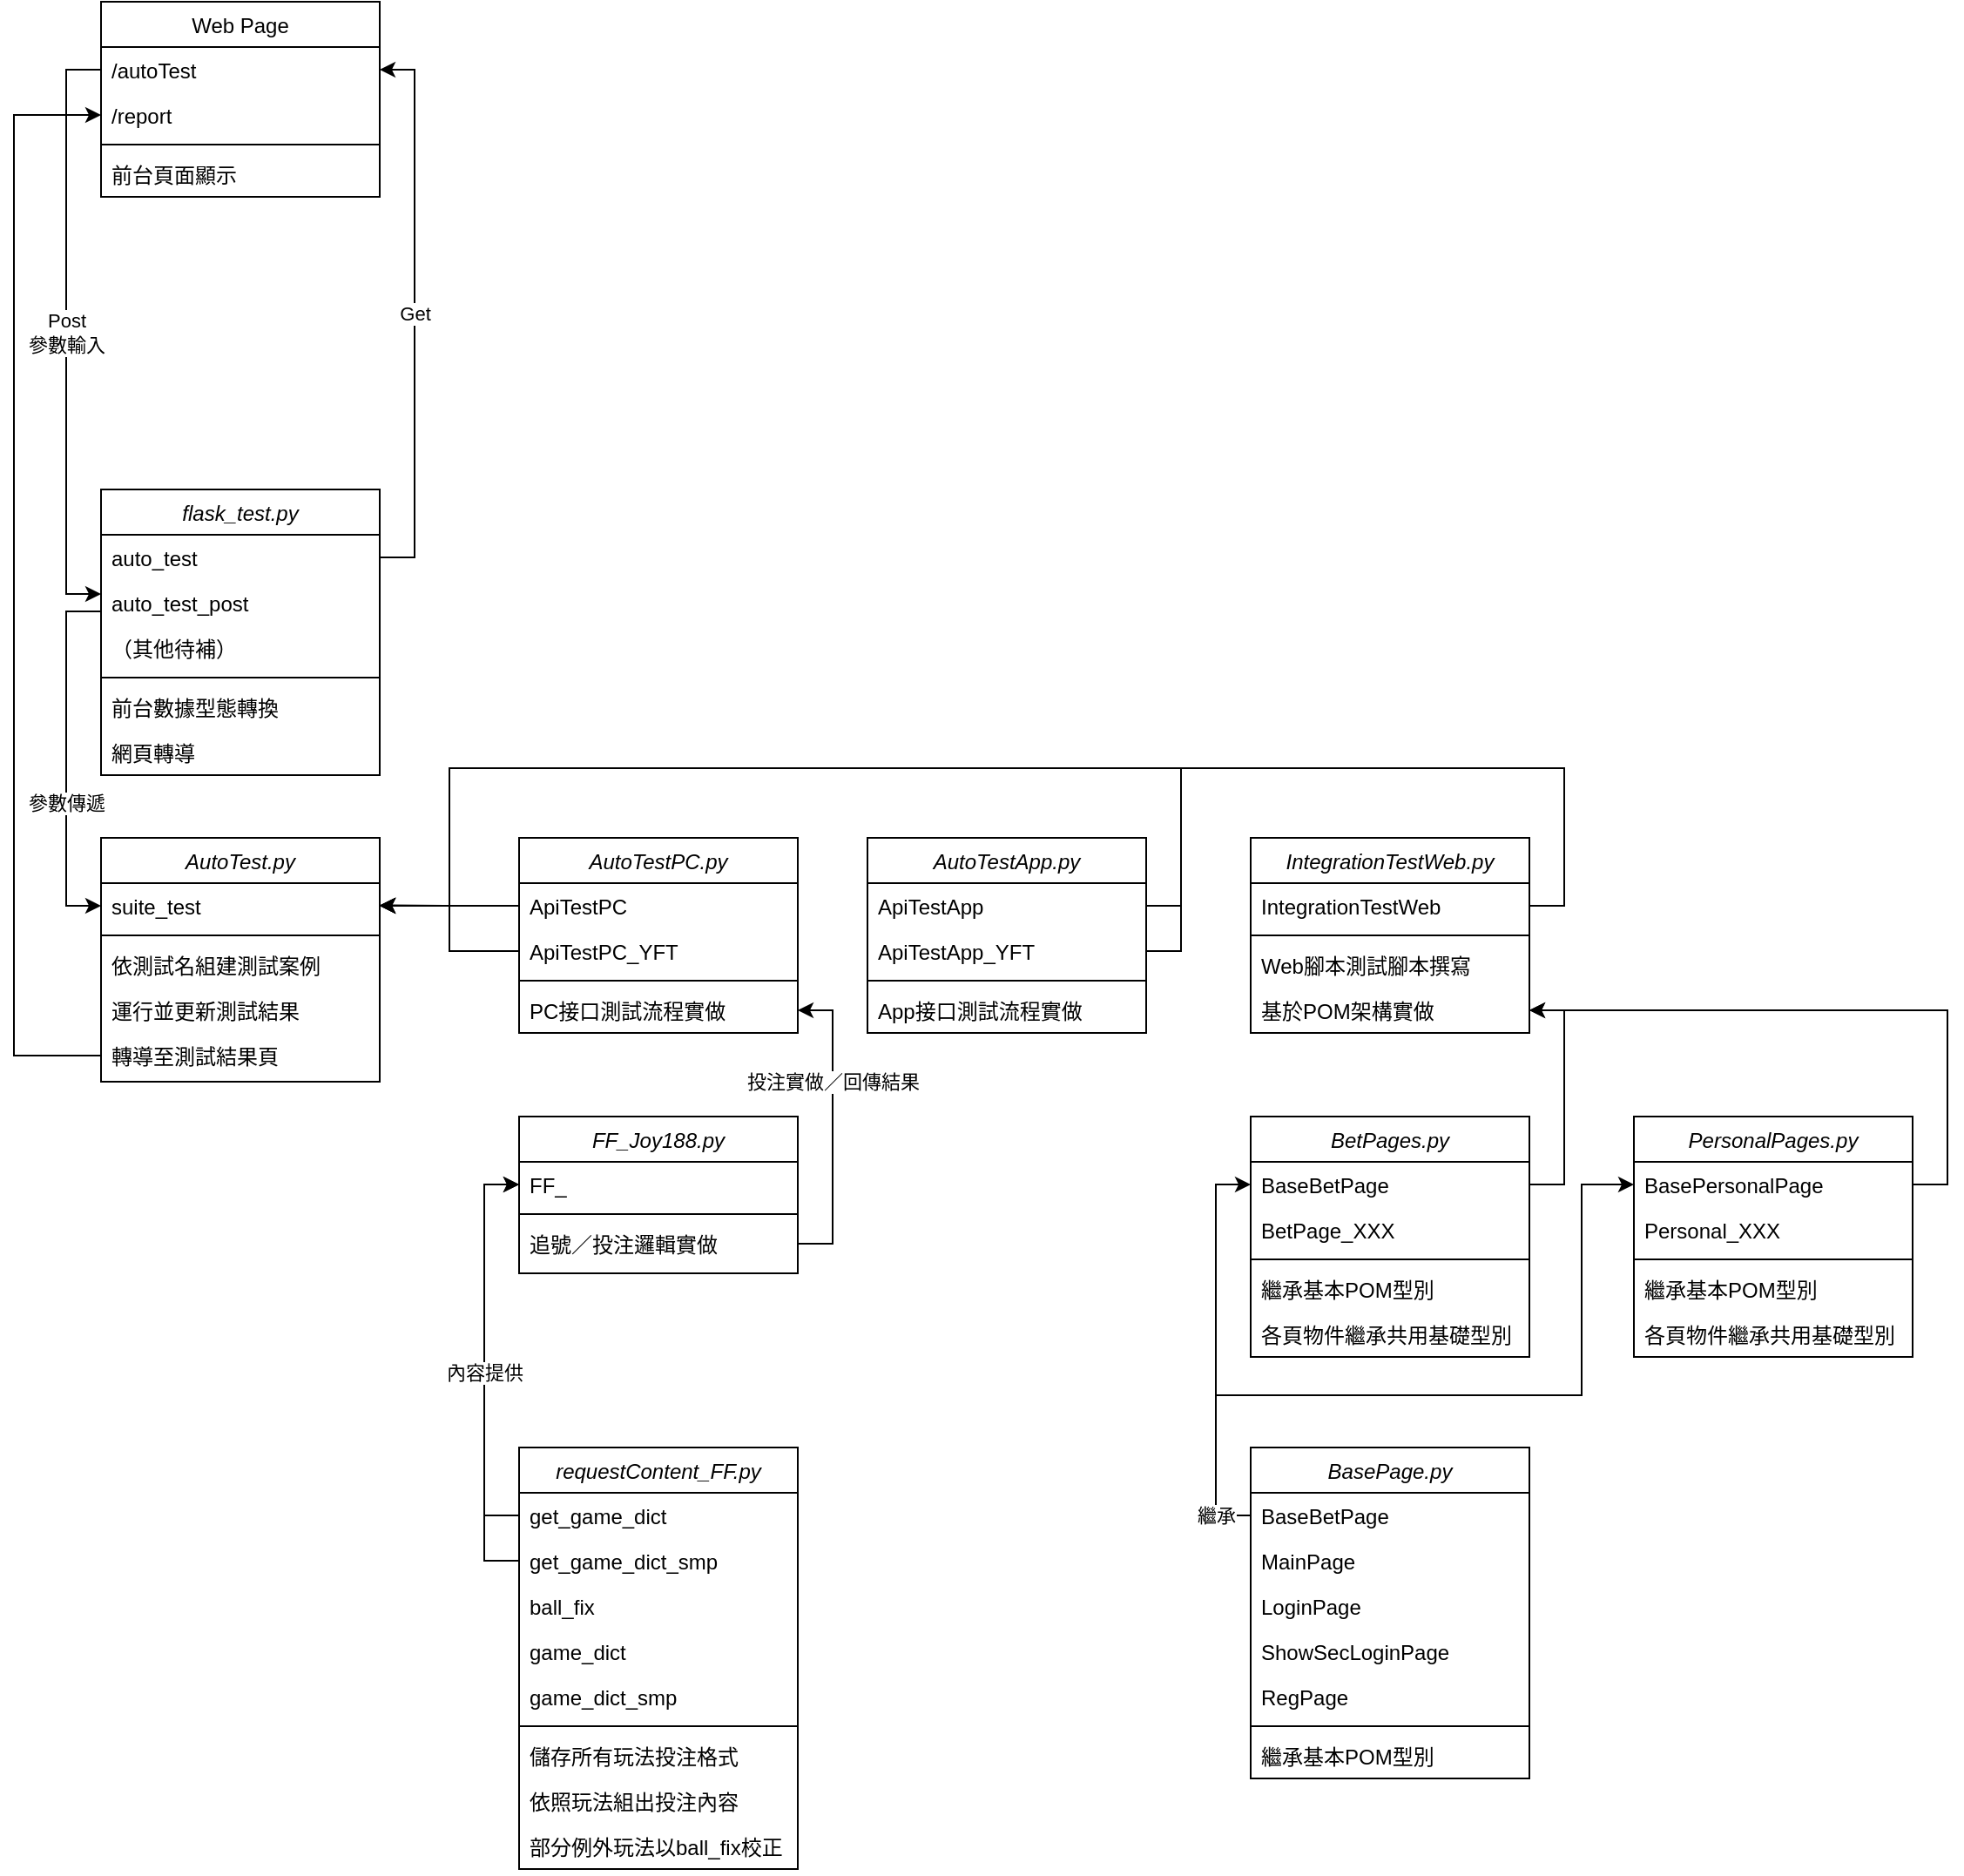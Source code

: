<mxfile version="14.3.0" type="github">
  <diagram id="C5RBs43oDa-KdzZeNtuy" name="Page-1">
    <mxGraphModel dx="865" dy="463" grid="1" gridSize="10" guides="1" tooltips="1" connect="1" arrows="1" fold="1" page="1" pageScale="1" pageWidth="827" pageHeight="1169" math="0" shadow="0">
      <root>
        <mxCell id="WIyWlLk6GJQsqaUBKTNV-0" />
        <mxCell id="WIyWlLk6GJQsqaUBKTNV-1" parent="WIyWlLk6GJQsqaUBKTNV-0" />
        <mxCell id="zkfFHV4jXpPFQw0GAbJ--0" value="flask_test.py" style="swimlane;fontStyle=2;align=center;verticalAlign=top;childLayout=stackLayout;horizontal=1;startSize=26;horizontalStack=0;resizeParent=1;resizeLast=0;collapsible=1;marginBottom=0;rounded=0;shadow=0;strokeWidth=1;" parent="WIyWlLk6GJQsqaUBKTNV-1" vertex="1">
          <mxGeometry x="200" y="280" width="160" height="164" as="geometry">
            <mxRectangle x="230" y="140" width="160" height="26" as="alternateBounds" />
          </mxGeometry>
        </mxCell>
        <mxCell id="zkfFHV4jXpPFQw0GAbJ--1" value="auto_test" style="text;align=left;verticalAlign=top;spacingLeft=4;spacingRight=4;overflow=hidden;rotatable=0;points=[[0,0.5],[1,0.5]];portConstraint=eastwest;" parent="zkfFHV4jXpPFQw0GAbJ--0" vertex="1">
          <mxGeometry y="26" width="160" height="26" as="geometry" />
        </mxCell>
        <mxCell id="zkfFHV4jXpPFQw0GAbJ--2" value="auto_test_post" style="text;align=left;verticalAlign=top;spacingLeft=4;spacingRight=4;overflow=hidden;rotatable=0;points=[[0,0.5],[1,0.5]];portConstraint=eastwest;rounded=0;shadow=0;html=0;" parent="zkfFHV4jXpPFQw0GAbJ--0" vertex="1">
          <mxGeometry y="52" width="160" height="26" as="geometry" />
        </mxCell>
        <mxCell id="zkfFHV4jXpPFQw0GAbJ--3" value="（其他待補）" style="text;align=left;verticalAlign=top;spacingLeft=4;spacingRight=4;overflow=hidden;rotatable=0;points=[[0,0.5],[1,0.5]];portConstraint=eastwest;rounded=0;shadow=0;html=0;" parent="zkfFHV4jXpPFQw0GAbJ--0" vertex="1">
          <mxGeometry y="78" width="160" height="26" as="geometry" />
        </mxCell>
        <mxCell id="zkfFHV4jXpPFQw0GAbJ--4" value="" style="line;html=1;strokeWidth=1;align=left;verticalAlign=middle;spacingTop=-1;spacingLeft=3;spacingRight=3;rotatable=0;labelPosition=right;points=[];portConstraint=eastwest;" parent="zkfFHV4jXpPFQw0GAbJ--0" vertex="1">
          <mxGeometry y="104" width="160" height="8" as="geometry" />
        </mxCell>
        <mxCell id="tOZh9jG0fcJi41N_YmbX-11" value="前台數據型態轉換" style="text;align=left;verticalAlign=top;spacingLeft=4;spacingRight=4;overflow=hidden;rotatable=0;points=[[0,0.5],[1,0.5]];portConstraint=eastwest;" vertex="1" parent="zkfFHV4jXpPFQw0GAbJ--0">
          <mxGeometry y="112" width="160" height="26" as="geometry" />
        </mxCell>
        <mxCell id="zkfFHV4jXpPFQw0GAbJ--5" value="網頁轉導" style="text;align=left;verticalAlign=top;spacingLeft=4;spacingRight=4;overflow=hidden;rotatable=0;points=[[0,0.5],[1,0.5]];portConstraint=eastwest;" parent="zkfFHV4jXpPFQw0GAbJ--0" vertex="1">
          <mxGeometry y="138" width="160" height="26" as="geometry" />
        </mxCell>
        <mxCell id="zkfFHV4jXpPFQw0GAbJ--17" value="Web Page&#xa;" style="swimlane;fontStyle=0;align=center;verticalAlign=top;childLayout=stackLayout;horizontal=1;startSize=26;horizontalStack=0;resizeParent=1;resizeLast=0;collapsible=1;marginBottom=0;rounded=0;shadow=0;strokeWidth=1;" parent="WIyWlLk6GJQsqaUBKTNV-1" vertex="1">
          <mxGeometry x="200" width="160" height="112" as="geometry">
            <mxRectangle x="550" y="140" width="160" height="26" as="alternateBounds" />
          </mxGeometry>
        </mxCell>
        <mxCell id="zkfFHV4jXpPFQw0GAbJ--18" value="/autoTest" style="text;align=left;verticalAlign=top;spacingLeft=4;spacingRight=4;overflow=hidden;rotatable=0;points=[[0,0.5],[1,0.5]];portConstraint=eastwest;" parent="zkfFHV4jXpPFQw0GAbJ--17" vertex="1">
          <mxGeometry y="26" width="160" height="26" as="geometry" />
        </mxCell>
        <mxCell id="tOZh9jG0fcJi41N_YmbX-16" value="/report" style="text;align=left;verticalAlign=top;spacingLeft=4;spacingRight=4;overflow=hidden;rotatable=0;points=[[0,0.5],[1,0.5]];portConstraint=eastwest;" vertex="1" parent="zkfFHV4jXpPFQw0GAbJ--17">
          <mxGeometry y="52" width="160" height="26" as="geometry" />
        </mxCell>
        <mxCell id="zkfFHV4jXpPFQw0GAbJ--23" value="" style="line;html=1;strokeWidth=1;align=left;verticalAlign=middle;spacingTop=-1;spacingLeft=3;spacingRight=3;rotatable=0;labelPosition=right;points=[];portConstraint=eastwest;" parent="zkfFHV4jXpPFQw0GAbJ--17" vertex="1">
          <mxGeometry y="78" width="160" height="8" as="geometry" />
        </mxCell>
        <mxCell id="zkfFHV4jXpPFQw0GAbJ--24" value="前台頁面顯示" style="text;align=left;verticalAlign=top;spacingLeft=4;spacingRight=4;overflow=hidden;rotatable=0;points=[[0,0.5],[1,0.5]];portConstraint=eastwest;" parent="zkfFHV4jXpPFQw0GAbJ--17" vertex="1">
          <mxGeometry y="86" width="160" height="26" as="geometry" />
        </mxCell>
        <mxCell id="tOZh9jG0fcJi41N_YmbX-0" value="Get" style="edgeStyle=orthogonalEdgeStyle;rounded=0;orthogonalLoop=1;jettySize=auto;html=1;exitX=1;exitY=0.5;exitDx=0;exitDy=0;entryX=1;entryY=0.5;entryDx=0;entryDy=0;" edge="1" parent="WIyWlLk6GJQsqaUBKTNV-1" source="zkfFHV4jXpPFQw0GAbJ--1" target="zkfFHV4jXpPFQw0GAbJ--18">
          <mxGeometry relative="1" as="geometry" />
        </mxCell>
        <mxCell id="tOZh9jG0fcJi41N_YmbX-1" value="Post&lt;br&gt;參數輸入" style="edgeStyle=orthogonalEdgeStyle;rounded=0;orthogonalLoop=1;jettySize=auto;html=1;exitX=0;exitY=0.5;exitDx=0;exitDy=0;" edge="1" parent="WIyWlLk6GJQsqaUBKTNV-1" source="zkfFHV4jXpPFQw0GAbJ--18">
          <mxGeometry relative="1" as="geometry">
            <mxPoint x="200" y="340" as="targetPoint" />
            <Array as="points">
              <mxPoint x="180" y="39" />
              <mxPoint x="180" y="340" />
              <mxPoint x="200" y="340" />
            </Array>
          </mxGeometry>
        </mxCell>
        <mxCell id="tOZh9jG0fcJi41N_YmbX-2" value="AutoTest.py" style="swimlane;fontStyle=2;align=center;verticalAlign=top;childLayout=stackLayout;horizontal=1;startSize=26;horizontalStack=0;resizeParent=1;resizeLast=0;collapsible=1;marginBottom=0;rounded=0;shadow=0;strokeWidth=1;" vertex="1" parent="WIyWlLk6GJQsqaUBKTNV-1">
          <mxGeometry x="200" y="480" width="160" height="140" as="geometry">
            <mxRectangle x="230" y="140" width="160" height="26" as="alternateBounds" />
          </mxGeometry>
        </mxCell>
        <mxCell id="tOZh9jG0fcJi41N_YmbX-3" value="suite_test" style="text;align=left;verticalAlign=top;spacingLeft=4;spacingRight=4;overflow=hidden;rotatable=0;points=[[0,0.5],[1,0.5]];portConstraint=eastwest;" vertex="1" parent="tOZh9jG0fcJi41N_YmbX-2">
          <mxGeometry y="26" width="160" height="26" as="geometry" />
        </mxCell>
        <mxCell id="tOZh9jG0fcJi41N_YmbX-6" value="" style="line;html=1;strokeWidth=1;align=left;verticalAlign=middle;spacingTop=-1;spacingLeft=3;spacingRight=3;rotatable=0;labelPosition=right;points=[];portConstraint=eastwest;" vertex="1" parent="tOZh9jG0fcJi41N_YmbX-2">
          <mxGeometry y="52" width="160" height="8" as="geometry" />
        </mxCell>
        <mxCell id="tOZh9jG0fcJi41N_YmbX-7" value="依測試名組建測試案例" style="text;align=left;verticalAlign=top;spacingLeft=4;spacingRight=4;overflow=hidden;rotatable=0;points=[[0,0.5],[1,0.5]];portConstraint=eastwest;" vertex="1" parent="tOZh9jG0fcJi41N_YmbX-2">
          <mxGeometry y="60" width="160" height="26" as="geometry" />
        </mxCell>
        <mxCell id="tOZh9jG0fcJi41N_YmbX-12" value="運行並更新測試結果" style="text;align=left;verticalAlign=top;spacingLeft=4;spacingRight=4;overflow=hidden;rotatable=0;points=[[0,0.5],[1,0.5]];portConstraint=eastwest;" vertex="1" parent="tOZh9jG0fcJi41N_YmbX-2">
          <mxGeometry y="86" width="160" height="26" as="geometry" />
        </mxCell>
        <mxCell id="tOZh9jG0fcJi41N_YmbX-13" value="轉導至測試結果頁" style="text;align=left;verticalAlign=top;spacingLeft=4;spacingRight=4;overflow=hidden;rotatable=0;points=[[0,0.5],[1,0.5]];portConstraint=eastwest;" vertex="1" parent="tOZh9jG0fcJi41N_YmbX-2">
          <mxGeometry y="112" width="160" height="26" as="geometry" />
        </mxCell>
        <mxCell id="tOZh9jG0fcJi41N_YmbX-10" value="參數傳遞" style="edgeStyle=orthogonalEdgeStyle;rounded=0;orthogonalLoop=1;jettySize=auto;html=1;" edge="1" parent="WIyWlLk6GJQsqaUBKTNV-1">
          <mxGeometry x="0.279" relative="1" as="geometry">
            <mxPoint x="200" y="340" as="sourcePoint" />
            <mxPoint x="200" y="519" as="targetPoint" />
            <Array as="points">
              <mxPoint x="200" y="350" />
              <mxPoint x="180" y="350" />
              <mxPoint x="180" y="519" />
            </Array>
            <mxPoint as="offset" />
          </mxGeometry>
        </mxCell>
        <mxCell id="tOZh9jG0fcJi41N_YmbX-15" style="edgeStyle=orthogonalEdgeStyle;rounded=0;orthogonalLoop=1;jettySize=auto;html=1;exitX=0;exitY=0.5;exitDx=0;exitDy=0;entryX=0;entryY=0.5;entryDx=0;entryDy=0;" edge="1" parent="WIyWlLk6GJQsqaUBKTNV-1" source="tOZh9jG0fcJi41N_YmbX-13" target="tOZh9jG0fcJi41N_YmbX-16">
          <mxGeometry relative="1" as="geometry">
            <Array as="points">
              <mxPoint x="150" y="605" />
              <mxPoint x="150" y="65" />
            </Array>
          </mxGeometry>
        </mxCell>
        <mxCell id="tOZh9jG0fcJi41N_YmbX-17" value="AutoTestPC.py" style="swimlane;fontStyle=2;align=center;verticalAlign=top;childLayout=stackLayout;horizontal=1;startSize=26;horizontalStack=0;resizeParent=1;resizeLast=0;collapsible=1;marginBottom=0;rounded=0;shadow=0;strokeWidth=1;" vertex="1" parent="WIyWlLk6GJQsqaUBKTNV-1">
          <mxGeometry x="440" y="480" width="160" height="112" as="geometry">
            <mxRectangle x="230" y="140" width="160" height="26" as="alternateBounds" />
          </mxGeometry>
        </mxCell>
        <mxCell id="tOZh9jG0fcJi41N_YmbX-18" value="ApiTestPC" style="text;align=left;verticalAlign=top;spacingLeft=4;spacingRight=4;overflow=hidden;rotatable=0;points=[[0,0.5],[1,0.5]];portConstraint=eastwest;" vertex="1" parent="tOZh9jG0fcJi41N_YmbX-17">
          <mxGeometry y="26" width="160" height="26" as="geometry" />
        </mxCell>
        <mxCell id="tOZh9jG0fcJi41N_YmbX-23" value="ApiTestPC_YFT" style="text;align=left;verticalAlign=top;spacingLeft=4;spacingRight=4;overflow=hidden;rotatable=0;points=[[0,0.5],[1,0.5]];portConstraint=eastwest;" vertex="1" parent="tOZh9jG0fcJi41N_YmbX-17">
          <mxGeometry y="52" width="160" height="26" as="geometry" />
        </mxCell>
        <mxCell id="tOZh9jG0fcJi41N_YmbX-19" value="" style="line;html=1;strokeWidth=1;align=left;verticalAlign=middle;spacingTop=-1;spacingLeft=3;spacingRight=3;rotatable=0;labelPosition=right;points=[];portConstraint=eastwest;" vertex="1" parent="tOZh9jG0fcJi41N_YmbX-17">
          <mxGeometry y="78" width="160" height="8" as="geometry" />
        </mxCell>
        <mxCell id="tOZh9jG0fcJi41N_YmbX-20" value="PC接口測試流程實做" style="text;align=left;verticalAlign=top;spacingLeft=4;spacingRight=4;overflow=hidden;rotatable=0;points=[[0,0.5],[1,0.5]];portConstraint=eastwest;" vertex="1" parent="tOZh9jG0fcJi41N_YmbX-17">
          <mxGeometry y="86" width="160" height="26" as="geometry" />
        </mxCell>
        <mxCell id="tOZh9jG0fcJi41N_YmbX-26" value="FF_Joy188.py" style="swimlane;fontStyle=2;align=center;verticalAlign=top;childLayout=stackLayout;horizontal=1;startSize=26;horizontalStack=0;resizeParent=1;resizeLast=0;collapsible=1;marginBottom=0;rounded=0;shadow=0;strokeWidth=1;" vertex="1" parent="WIyWlLk6GJQsqaUBKTNV-1">
          <mxGeometry x="440" y="640" width="160" height="90" as="geometry">
            <mxRectangle x="230" y="140" width="160" height="26" as="alternateBounds" />
          </mxGeometry>
        </mxCell>
        <mxCell id="tOZh9jG0fcJi41N_YmbX-27" value="FF_" style="text;align=left;verticalAlign=top;spacingLeft=4;spacingRight=4;overflow=hidden;rotatable=0;points=[[0,0.5],[1,0.5]];portConstraint=eastwest;" vertex="1" parent="tOZh9jG0fcJi41N_YmbX-26">
          <mxGeometry y="26" width="160" height="26" as="geometry" />
        </mxCell>
        <mxCell id="tOZh9jG0fcJi41N_YmbX-29" value="" style="line;html=1;strokeWidth=1;align=left;verticalAlign=middle;spacingTop=-1;spacingLeft=3;spacingRight=3;rotatable=0;labelPosition=right;points=[];portConstraint=eastwest;" vertex="1" parent="tOZh9jG0fcJi41N_YmbX-26">
          <mxGeometry y="52" width="160" height="8" as="geometry" />
        </mxCell>
        <mxCell id="tOZh9jG0fcJi41N_YmbX-30" value="追號／投注邏輯實做" style="text;align=left;verticalAlign=top;spacingLeft=4;spacingRight=4;overflow=hidden;rotatable=0;points=[[0,0.5],[1,0.5]];portConstraint=eastwest;" vertex="1" parent="tOZh9jG0fcJi41N_YmbX-26">
          <mxGeometry y="60" width="160" height="26" as="geometry" />
        </mxCell>
        <mxCell id="tOZh9jG0fcJi41N_YmbX-31" value="投注實做／回傳結果" style="edgeStyle=orthogonalEdgeStyle;rounded=0;orthogonalLoop=1;jettySize=auto;html=1;exitX=1;exitY=0.5;exitDx=0;exitDy=0;entryX=1;entryY=0.5;entryDx=0;entryDy=0;" edge="1" parent="WIyWlLk6GJQsqaUBKTNV-1" source="tOZh9jG0fcJi41N_YmbX-30" target="tOZh9jG0fcJi41N_YmbX-20">
          <mxGeometry x="0.299" relative="1" as="geometry">
            <mxPoint as="offset" />
          </mxGeometry>
        </mxCell>
        <mxCell id="tOZh9jG0fcJi41N_YmbX-32" value="AutoTestApp.py" style="swimlane;fontStyle=2;align=center;verticalAlign=top;childLayout=stackLayout;horizontal=1;startSize=26;horizontalStack=0;resizeParent=1;resizeLast=0;collapsible=1;marginBottom=0;rounded=0;shadow=0;strokeWidth=1;" vertex="1" parent="WIyWlLk6GJQsqaUBKTNV-1">
          <mxGeometry x="640" y="480" width="160" height="112" as="geometry">
            <mxRectangle x="230" y="140" width="160" height="26" as="alternateBounds" />
          </mxGeometry>
        </mxCell>
        <mxCell id="tOZh9jG0fcJi41N_YmbX-33" value="ApiTestApp" style="text;align=left;verticalAlign=top;spacingLeft=4;spacingRight=4;overflow=hidden;rotatable=0;points=[[0,0.5],[1,0.5]];portConstraint=eastwest;" vertex="1" parent="tOZh9jG0fcJi41N_YmbX-32">
          <mxGeometry y="26" width="160" height="26" as="geometry" />
        </mxCell>
        <mxCell id="tOZh9jG0fcJi41N_YmbX-34" value="ApiTestApp_YFT" style="text;align=left;verticalAlign=top;spacingLeft=4;spacingRight=4;overflow=hidden;rotatable=0;points=[[0,0.5],[1,0.5]];portConstraint=eastwest;" vertex="1" parent="tOZh9jG0fcJi41N_YmbX-32">
          <mxGeometry y="52" width="160" height="26" as="geometry" />
        </mxCell>
        <mxCell id="tOZh9jG0fcJi41N_YmbX-35" value="" style="line;html=1;strokeWidth=1;align=left;verticalAlign=middle;spacingTop=-1;spacingLeft=3;spacingRight=3;rotatable=0;labelPosition=right;points=[];portConstraint=eastwest;" vertex="1" parent="tOZh9jG0fcJi41N_YmbX-32">
          <mxGeometry y="78" width="160" height="8" as="geometry" />
        </mxCell>
        <mxCell id="tOZh9jG0fcJi41N_YmbX-36" value="App接口測試流程實做" style="text;align=left;verticalAlign=top;spacingLeft=4;spacingRight=4;overflow=hidden;rotatable=0;points=[[0,0.5],[1,0.5]];portConstraint=eastwest;" vertex="1" parent="tOZh9jG0fcJi41N_YmbX-32">
          <mxGeometry y="86" width="160" height="26" as="geometry" />
        </mxCell>
        <mxCell id="tOZh9jG0fcJi41N_YmbX-37" style="edgeStyle=orthogonalEdgeStyle;rounded=0;orthogonalLoop=1;jettySize=auto;html=1;exitX=1;exitY=0.5;exitDx=0;exitDy=0;entryX=1;entryY=0.5;entryDx=0;entryDy=0;" edge="1" parent="WIyWlLk6GJQsqaUBKTNV-1" source="tOZh9jG0fcJi41N_YmbX-33" target="tOZh9jG0fcJi41N_YmbX-3">
          <mxGeometry relative="1" as="geometry">
            <Array as="points">
              <mxPoint x="820" y="519" />
              <mxPoint x="820" y="440" />
              <mxPoint x="400" y="440" />
              <mxPoint x="400" y="519" />
            </Array>
          </mxGeometry>
        </mxCell>
        <mxCell id="tOZh9jG0fcJi41N_YmbX-38" style="edgeStyle=orthogonalEdgeStyle;rounded=0;orthogonalLoop=1;jettySize=auto;html=1;exitX=0;exitY=0.5;exitDx=0;exitDy=0;" edge="1" parent="WIyWlLk6GJQsqaUBKTNV-1" source="tOZh9jG0fcJi41N_YmbX-18">
          <mxGeometry relative="1" as="geometry">
            <mxPoint x="360" y="518.667" as="targetPoint" />
          </mxGeometry>
        </mxCell>
        <mxCell id="tOZh9jG0fcJi41N_YmbX-39" style="edgeStyle=orthogonalEdgeStyle;rounded=0;orthogonalLoop=1;jettySize=auto;html=1;entryX=1;entryY=0.5;entryDx=0;entryDy=0;" edge="1" parent="WIyWlLk6GJQsqaUBKTNV-1" source="tOZh9jG0fcJi41N_YmbX-23" target="tOZh9jG0fcJi41N_YmbX-3">
          <mxGeometry relative="1" as="geometry" />
        </mxCell>
        <mxCell id="tOZh9jG0fcJi41N_YmbX-40" style="edgeStyle=orthogonalEdgeStyle;rounded=0;orthogonalLoop=1;jettySize=auto;html=1;exitX=1;exitY=0.5;exitDx=0;exitDy=0;entryX=1;entryY=0.5;entryDx=0;entryDy=0;" edge="1" parent="WIyWlLk6GJQsqaUBKTNV-1" source="tOZh9jG0fcJi41N_YmbX-34" target="tOZh9jG0fcJi41N_YmbX-3">
          <mxGeometry relative="1" as="geometry">
            <Array as="points">
              <mxPoint x="820" y="545" />
              <mxPoint x="820" y="440" />
              <mxPoint x="400" y="440" />
              <mxPoint x="400" y="519" />
            </Array>
          </mxGeometry>
        </mxCell>
        <mxCell id="tOZh9jG0fcJi41N_YmbX-41" value="IntegrationTestWeb.py" style="swimlane;fontStyle=2;align=center;verticalAlign=top;childLayout=stackLayout;horizontal=1;startSize=26;horizontalStack=0;resizeParent=1;resizeLast=0;collapsible=1;marginBottom=0;rounded=0;shadow=0;strokeWidth=1;" vertex="1" parent="WIyWlLk6GJQsqaUBKTNV-1">
          <mxGeometry x="860" y="480" width="160" height="112" as="geometry">
            <mxRectangle x="230" y="140" width="160" height="26" as="alternateBounds" />
          </mxGeometry>
        </mxCell>
        <mxCell id="tOZh9jG0fcJi41N_YmbX-42" value="IntegrationTestWeb" style="text;align=left;verticalAlign=top;spacingLeft=4;spacingRight=4;overflow=hidden;rotatable=0;points=[[0,0.5],[1,0.5]];portConstraint=eastwest;" vertex="1" parent="tOZh9jG0fcJi41N_YmbX-41">
          <mxGeometry y="26" width="160" height="26" as="geometry" />
        </mxCell>
        <mxCell id="tOZh9jG0fcJi41N_YmbX-44" value="" style="line;html=1;strokeWidth=1;align=left;verticalAlign=middle;spacingTop=-1;spacingLeft=3;spacingRight=3;rotatable=0;labelPosition=right;points=[];portConstraint=eastwest;" vertex="1" parent="tOZh9jG0fcJi41N_YmbX-41">
          <mxGeometry y="52" width="160" height="8" as="geometry" />
        </mxCell>
        <mxCell id="tOZh9jG0fcJi41N_YmbX-45" value="Web腳本測試腳本撰寫" style="text;align=left;verticalAlign=top;spacingLeft=4;spacingRight=4;overflow=hidden;rotatable=0;points=[[0,0.5],[1,0.5]];portConstraint=eastwest;" vertex="1" parent="tOZh9jG0fcJi41N_YmbX-41">
          <mxGeometry y="60" width="160" height="26" as="geometry" />
        </mxCell>
        <mxCell id="tOZh9jG0fcJi41N_YmbX-46" value="基於POM架構實做" style="text;align=left;verticalAlign=top;spacingLeft=4;spacingRight=4;overflow=hidden;rotatable=0;points=[[0,0.5],[1,0.5]];portConstraint=eastwest;" vertex="1" parent="tOZh9jG0fcJi41N_YmbX-41">
          <mxGeometry y="86" width="160" height="26" as="geometry" />
        </mxCell>
        <mxCell id="tOZh9jG0fcJi41N_YmbX-47" style="edgeStyle=orthogonalEdgeStyle;rounded=0;orthogonalLoop=1;jettySize=auto;html=1;exitX=1;exitY=0.5;exitDx=0;exitDy=0;entryX=1;entryY=0.5;entryDx=0;entryDy=0;" edge="1" parent="WIyWlLk6GJQsqaUBKTNV-1" source="tOZh9jG0fcJi41N_YmbX-42" target="tOZh9jG0fcJi41N_YmbX-3">
          <mxGeometry relative="1" as="geometry">
            <Array as="points">
              <mxPoint x="1040" y="519" />
              <mxPoint x="1040" y="440" />
              <mxPoint x="400" y="440" />
              <mxPoint x="400" y="519" />
            </Array>
          </mxGeometry>
        </mxCell>
        <mxCell id="tOZh9jG0fcJi41N_YmbX-48" value="BetPages.py" style="swimlane;fontStyle=2;align=center;verticalAlign=top;childLayout=stackLayout;horizontal=1;startSize=26;horizontalStack=0;resizeParent=1;resizeLast=0;collapsible=1;marginBottom=0;rounded=0;shadow=0;strokeWidth=1;" vertex="1" parent="WIyWlLk6GJQsqaUBKTNV-1">
          <mxGeometry x="860" y="640" width="160" height="138" as="geometry">
            <mxRectangle x="230" y="140" width="160" height="26" as="alternateBounds" />
          </mxGeometry>
        </mxCell>
        <mxCell id="tOZh9jG0fcJi41N_YmbX-49" value="BaseBetPage" style="text;align=left;verticalAlign=top;spacingLeft=4;spacingRight=4;overflow=hidden;rotatable=0;points=[[0,0.5],[1,0.5]];portConstraint=eastwest;" vertex="1" parent="tOZh9jG0fcJi41N_YmbX-48">
          <mxGeometry y="26" width="160" height="26" as="geometry" />
        </mxCell>
        <mxCell id="tOZh9jG0fcJi41N_YmbX-52" value="BetPage_XXX" style="text;align=left;verticalAlign=top;spacingLeft=4;spacingRight=4;overflow=hidden;rotatable=0;points=[[0,0.5],[1,0.5]];portConstraint=eastwest;" vertex="1" parent="tOZh9jG0fcJi41N_YmbX-48">
          <mxGeometry y="52" width="160" height="26" as="geometry" />
        </mxCell>
        <mxCell id="tOZh9jG0fcJi41N_YmbX-50" value="" style="line;html=1;strokeWidth=1;align=left;verticalAlign=middle;spacingTop=-1;spacingLeft=3;spacingRight=3;rotatable=0;labelPosition=right;points=[];portConstraint=eastwest;" vertex="1" parent="tOZh9jG0fcJi41N_YmbX-48">
          <mxGeometry y="78" width="160" height="8" as="geometry" />
        </mxCell>
        <mxCell id="tOZh9jG0fcJi41N_YmbX-51" value="繼承基本POM型別" style="text;align=left;verticalAlign=top;spacingLeft=4;spacingRight=4;overflow=hidden;rotatable=0;points=[[0,0.5],[1,0.5]];portConstraint=eastwest;" vertex="1" parent="tOZh9jG0fcJi41N_YmbX-48">
          <mxGeometry y="86" width="160" height="26" as="geometry" />
        </mxCell>
        <mxCell id="tOZh9jG0fcJi41N_YmbX-53" value="各頁物件繼承共用基礎型別" style="text;align=left;verticalAlign=top;spacingLeft=4;spacingRight=4;overflow=hidden;rotatable=0;points=[[0,0.5],[1,0.5]];portConstraint=eastwest;" vertex="1" parent="tOZh9jG0fcJi41N_YmbX-48">
          <mxGeometry y="112" width="160" height="26" as="geometry" />
        </mxCell>
        <mxCell id="tOZh9jG0fcJi41N_YmbX-56" style="edgeStyle=orthogonalEdgeStyle;rounded=0;orthogonalLoop=1;jettySize=auto;html=1;exitX=1;exitY=0.5;exitDx=0;exitDy=0;entryX=1;entryY=0.5;entryDx=0;entryDy=0;" edge="1" parent="WIyWlLk6GJQsqaUBKTNV-1" source="tOZh9jG0fcJi41N_YmbX-49" target="tOZh9jG0fcJi41N_YmbX-46">
          <mxGeometry relative="1" as="geometry" />
        </mxCell>
        <mxCell id="tOZh9jG0fcJi41N_YmbX-57" value="PersonalPages.py" style="swimlane;fontStyle=2;align=center;verticalAlign=top;childLayout=stackLayout;horizontal=1;startSize=26;horizontalStack=0;resizeParent=1;resizeLast=0;collapsible=1;marginBottom=0;rounded=0;shadow=0;strokeWidth=1;" vertex="1" parent="WIyWlLk6GJQsqaUBKTNV-1">
          <mxGeometry x="1080" y="640" width="160" height="138" as="geometry">
            <mxRectangle x="230" y="140" width="160" height="26" as="alternateBounds" />
          </mxGeometry>
        </mxCell>
        <mxCell id="tOZh9jG0fcJi41N_YmbX-58" value="BasePersonalPage" style="text;align=left;verticalAlign=top;spacingLeft=4;spacingRight=4;overflow=hidden;rotatable=0;points=[[0,0.5],[1,0.5]];portConstraint=eastwest;" vertex="1" parent="tOZh9jG0fcJi41N_YmbX-57">
          <mxGeometry y="26" width="160" height="26" as="geometry" />
        </mxCell>
        <mxCell id="tOZh9jG0fcJi41N_YmbX-59" value="Personal_XXX" style="text;align=left;verticalAlign=top;spacingLeft=4;spacingRight=4;overflow=hidden;rotatable=0;points=[[0,0.5],[1,0.5]];portConstraint=eastwest;" vertex="1" parent="tOZh9jG0fcJi41N_YmbX-57">
          <mxGeometry y="52" width="160" height="26" as="geometry" />
        </mxCell>
        <mxCell id="tOZh9jG0fcJi41N_YmbX-60" value="" style="line;html=1;strokeWidth=1;align=left;verticalAlign=middle;spacingTop=-1;spacingLeft=3;spacingRight=3;rotatable=0;labelPosition=right;points=[];portConstraint=eastwest;" vertex="1" parent="tOZh9jG0fcJi41N_YmbX-57">
          <mxGeometry y="78" width="160" height="8" as="geometry" />
        </mxCell>
        <mxCell id="tOZh9jG0fcJi41N_YmbX-61" value="繼承基本POM型別" style="text;align=left;verticalAlign=top;spacingLeft=4;spacingRight=4;overflow=hidden;rotatable=0;points=[[0,0.5],[1,0.5]];portConstraint=eastwest;" vertex="1" parent="tOZh9jG0fcJi41N_YmbX-57">
          <mxGeometry y="86" width="160" height="26" as="geometry" />
        </mxCell>
        <mxCell id="tOZh9jG0fcJi41N_YmbX-62" value="各頁物件繼承共用基礎型別" style="text;align=left;verticalAlign=top;spacingLeft=4;spacingRight=4;overflow=hidden;rotatable=0;points=[[0,0.5],[1,0.5]];portConstraint=eastwest;" vertex="1" parent="tOZh9jG0fcJi41N_YmbX-57">
          <mxGeometry y="112" width="160" height="26" as="geometry" />
        </mxCell>
        <mxCell id="tOZh9jG0fcJi41N_YmbX-63" value="BasePage.py" style="swimlane;fontStyle=2;align=center;verticalAlign=top;childLayout=stackLayout;horizontal=1;startSize=26;horizontalStack=0;resizeParent=1;resizeLast=0;collapsible=1;marginBottom=0;rounded=0;shadow=0;strokeWidth=1;" vertex="1" parent="WIyWlLk6GJQsqaUBKTNV-1">
          <mxGeometry x="860" y="830" width="160" height="190" as="geometry">
            <mxRectangle x="230" y="140" width="160" height="26" as="alternateBounds" />
          </mxGeometry>
        </mxCell>
        <mxCell id="tOZh9jG0fcJi41N_YmbX-64" value="BaseBetPage" style="text;align=left;verticalAlign=top;spacingLeft=4;spacingRight=4;overflow=hidden;rotatable=0;points=[[0,0.5],[1,0.5]];portConstraint=eastwest;" vertex="1" parent="tOZh9jG0fcJi41N_YmbX-63">
          <mxGeometry y="26" width="160" height="26" as="geometry" />
        </mxCell>
        <mxCell id="tOZh9jG0fcJi41N_YmbX-65" value="MainPage" style="text;align=left;verticalAlign=top;spacingLeft=4;spacingRight=4;overflow=hidden;rotatable=0;points=[[0,0.5],[1,0.5]];portConstraint=eastwest;" vertex="1" parent="tOZh9jG0fcJi41N_YmbX-63">
          <mxGeometry y="52" width="160" height="26" as="geometry" />
        </mxCell>
        <mxCell id="tOZh9jG0fcJi41N_YmbX-74" value="LoginPage" style="text;align=left;verticalAlign=top;spacingLeft=4;spacingRight=4;overflow=hidden;rotatable=0;points=[[0,0.5],[1,0.5]];portConstraint=eastwest;" vertex="1" parent="tOZh9jG0fcJi41N_YmbX-63">
          <mxGeometry y="78" width="160" height="26" as="geometry" />
        </mxCell>
        <mxCell id="tOZh9jG0fcJi41N_YmbX-75" value="ShowSecLoginPage" style="text;align=left;verticalAlign=top;spacingLeft=4;spacingRight=4;overflow=hidden;rotatable=0;points=[[0,0.5],[1,0.5]];portConstraint=eastwest;" vertex="1" parent="tOZh9jG0fcJi41N_YmbX-63">
          <mxGeometry y="104" width="160" height="26" as="geometry" />
        </mxCell>
        <mxCell id="tOZh9jG0fcJi41N_YmbX-76" value="RegPage" style="text;align=left;verticalAlign=top;spacingLeft=4;spacingRight=4;overflow=hidden;rotatable=0;points=[[0,0.5],[1,0.5]];portConstraint=eastwest;" vertex="1" parent="tOZh9jG0fcJi41N_YmbX-63">
          <mxGeometry y="130" width="160" height="26" as="geometry" />
        </mxCell>
        <mxCell id="tOZh9jG0fcJi41N_YmbX-66" value="" style="line;html=1;strokeWidth=1;align=left;verticalAlign=middle;spacingTop=-1;spacingLeft=3;spacingRight=3;rotatable=0;labelPosition=right;points=[];portConstraint=eastwest;" vertex="1" parent="tOZh9jG0fcJi41N_YmbX-63">
          <mxGeometry y="156" width="160" height="8" as="geometry" />
        </mxCell>
        <mxCell id="tOZh9jG0fcJi41N_YmbX-67" value="繼承基本POM型別" style="text;align=left;verticalAlign=top;spacingLeft=4;spacingRight=4;overflow=hidden;rotatable=0;points=[[0,0.5],[1,0.5]];portConstraint=eastwest;" vertex="1" parent="tOZh9jG0fcJi41N_YmbX-63">
          <mxGeometry y="164" width="160" height="26" as="geometry" />
        </mxCell>
        <mxCell id="tOZh9jG0fcJi41N_YmbX-69" style="edgeStyle=orthogonalEdgeStyle;rounded=0;orthogonalLoop=1;jettySize=auto;html=1;exitX=1;exitY=0.5;exitDx=0;exitDy=0;entryX=1;entryY=0.5;entryDx=0;entryDy=0;" edge="1" parent="WIyWlLk6GJQsqaUBKTNV-1" source="tOZh9jG0fcJi41N_YmbX-58" target="tOZh9jG0fcJi41N_YmbX-46">
          <mxGeometry relative="1" as="geometry" />
        </mxCell>
        <mxCell id="tOZh9jG0fcJi41N_YmbX-70" style="edgeStyle=orthogonalEdgeStyle;rounded=0;orthogonalLoop=1;jettySize=auto;html=1;exitX=0;exitY=0.5;exitDx=0;exitDy=0;entryX=0;entryY=0.5;entryDx=0;entryDy=0;" edge="1" parent="WIyWlLk6GJQsqaUBKTNV-1" source="tOZh9jG0fcJi41N_YmbX-64" target="tOZh9jG0fcJi41N_YmbX-49">
          <mxGeometry relative="1" as="geometry" />
        </mxCell>
        <mxCell id="tOZh9jG0fcJi41N_YmbX-71" value="繼承" style="edgeStyle=orthogonalEdgeStyle;rounded=0;orthogonalLoop=1;jettySize=auto;html=1;exitX=0;exitY=0.5;exitDx=0;exitDy=0;entryX=0;entryY=0.5;entryDx=0;entryDy=0;" edge="1" parent="WIyWlLk6GJQsqaUBKTNV-1" source="tOZh9jG0fcJi41N_YmbX-64" target="tOZh9jG0fcJi41N_YmbX-58">
          <mxGeometry x="-0.911" relative="1" as="geometry">
            <mxPoint x="1050" y="679" as="targetPoint" />
            <Array as="points">
              <mxPoint x="840" y="869" />
              <mxPoint x="840" y="800" />
              <mxPoint x="1050" y="800" />
              <mxPoint x="1050" y="679" />
            </Array>
            <mxPoint as="offset" />
          </mxGeometry>
        </mxCell>
        <mxCell id="tOZh9jG0fcJi41N_YmbX-77" value="requestContent_FF.py" style="swimlane;fontStyle=2;align=center;verticalAlign=top;childLayout=stackLayout;horizontal=1;startSize=26;horizontalStack=0;resizeParent=1;resizeLast=0;collapsible=1;marginBottom=0;rounded=0;shadow=0;strokeWidth=1;" vertex="1" parent="WIyWlLk6GJQsqaUBKTNV-1">
          <mxGeometry x="440" y="830" width="160" height="242" as="geometry">
            <mxRectangle x="230" y="140" width="160" height="26" as="alternateBounds" />
          </mxGeometry>
        </mxCell>
        <mxCell id="tOZh9jG0fcJi41N_YmbX-78" value="get_game_dict" style="text;align=left;verticalAlign=top;spacingLeft=4;spacingRight=4;overflow=hidden;rotatable=0;points=[[0,0.5],[1,0.5]];portConstraint=eastwest;" vertex="1" parent="tOZh9jG0fcJi41N_YmbX-77">
          <mxGeometry y="26" width="160" height="26" as="geometry" />
        </mxCell>
        <mxCell id="tOZh9jG0fcJi41N_YmbX-81" value="get_game_dict_smp" style="text;align=left;verticalAlign=top;spacingLeft=4;spacingRight=4;overflow=hidden;rotatable=0;points=[[0,0.5],[1,0.5]];portConstraint=eastwest;" vertex="1" parent="tOZh9jG0fcJi41N_YmbX-77">
          <mxGeometry y="52" width="160" height="26" as="geometry" />
        </mxCell>
        <mxCell id="tOZh9jG0fcJi41N_YmbX-82" value="ball_fix" style="text;align=left;verticalAlign=top;spacingLeft=4;spacingRight=4;overflow=hidden;rotatable=0;points=[[0,0.5],[1,0.5]];portConstraint=eastwest;" vertex="1" parent="tOZh9jG0fcJi41N_YmbX-77">
          <mxGeometry y="78" width="160" height="26" as="geometry" />
        </mxCell>
        <mxCell id="tOZh9jG0fcJi41N_YmbX-83" value="game_dict" style="text;align=left;verticalAlign=top;spacingLeft=4;spacingRight=4;overflow=hidden;rotatable=0;points=[[0,0.5],[1,0.5]];portConstraint=eastwest;" vertex="1" parent="tOZh9jG0fcJi41N_YmbX-77">
          <mxGeometry y="104" width="160" height="26" as="geometry" />
        </mxCell>
        <mxCell id="tOZh9jG0fcJi41N_YmbX-84" value="game_dict_smp" style="text;align=left;verticalAlign=top;spacingLeft=4;spacingRight=4;overflow=hidden;rotatable=0;points=[[0,0.5],[1,0.5]];portConstraint=eastwest;" vertex="1" parent="tOZh9jG0fcJi41N_YmbX-77">
          <mxGeometry y="130" width="160" height="26" as="geometry" />
        </mxCell>
        <mxCell id="tOZh9jG0fcJi41N_YmbX-79" value="" style="line;html=1;strokeWidth=1;align=left;verticalAlign=middle;spacingTop=-1;spacingLeft=3;spacingRight=3;rotatable=0;labelPosition=right;points=[];portConstraint=eastwest;" vertex="1" parent="tOZh9jG0fcJi41N_YmbX-77">
          <mxGeometry y="156" width="160" height="8" as="geometry" />
        </mxCell>
        <mxCell id="tOZh9jG0fcJi41N_YmbX-80" value="儲存所有玩法投注格式" style="text;align=left;verticalAlign=top;spacingLeft=4;spacingRight=4;overflow=hidden;rotatable=0;points=[[0,0.5],[1,0.5]];portConstraint=eastwest;" vertex="1" parent="tOZh9jG0fcJi41N_YmbX-77">
          <mxGeometry y="164" width="160" height="26" as="geometry" />
        </mxCell>
        <mxCell id="tOZh9jG0fcJi41N_YmbX-85" value="依照玩法組出投注內容" style="text;align=left;verticalAlign=top;spacingLeft=4;spacingRight=4;overflow=hidden;rotatable=0;points=[[0,0.5],[1,0.5]];portConstraint=eastwest;" vertex="1" parent="tOZh9jG0fcJi41N_YmbX-77">
          <mxGeometry y="190" width="160" height="26" as="geometry" />
        </mxCell>
        <mxCell id="tOZh9jG0fcJi41N_YmbX-86" value="部分例外玩法以ball_fix校正" style="text;align=left;verticalAlign=top;spacingLeft=4;spacingRight=4;overflow=hidden;rotatable=0;points=[[0,0.5],[1,0.5]];portConstraint=eastwest;" vertex="1" parent="tOZh9jG0fcJi41N_YmbX-77">
          <mxGeometry y="216" width="160" height="26" as="geometry" />
        </mxCell>
        <mxCell id="tOZh9jG0fcJi41N_YmbX-88" style="edgeStyle=orthogonalEdgeStyle;rounded=0;orthogonalLoop=1;jettySize=auto;html=1;entryX=0;entryY=0.5;entryDx=0;entryDy=0;" edge="1" parent="WIyWlLk6GJQsqaUBKTNV-1" source="tOZh9jG0fcJi41N_YmbX-78" target="tOZh9jG0fcJi41N_YmbX-27">
          <mxGeometry relative="1" as="geometry" />
        </mxCell>
        <mxCell id="tOZh9jG0fcJi41N_YmbX-89" value="內容提供" style="edgeStyle=orthogonalEdgeStyle;rounded=0;orthogonalLoop=1;jettySize=auto;html=1;entryX=0;entryY=0.5;entryDx=0;entryDy=0;" edge="1" parent="WIyWlLk6GJQsqaUBKTNV-1" source="tOZh9jG0fcJi41N_YmbX-81" target="tOZh9jG0fcJi41N_YmbX-27">
          <mxGeometry relative="1" as="geometry">
            <mxPoint x="420" y="750" as="targetPoint" />
          </mxGeometry>
        </mxCell>
      </root>
    </mxGraphModel>
  </diagram>
</mxfile>
